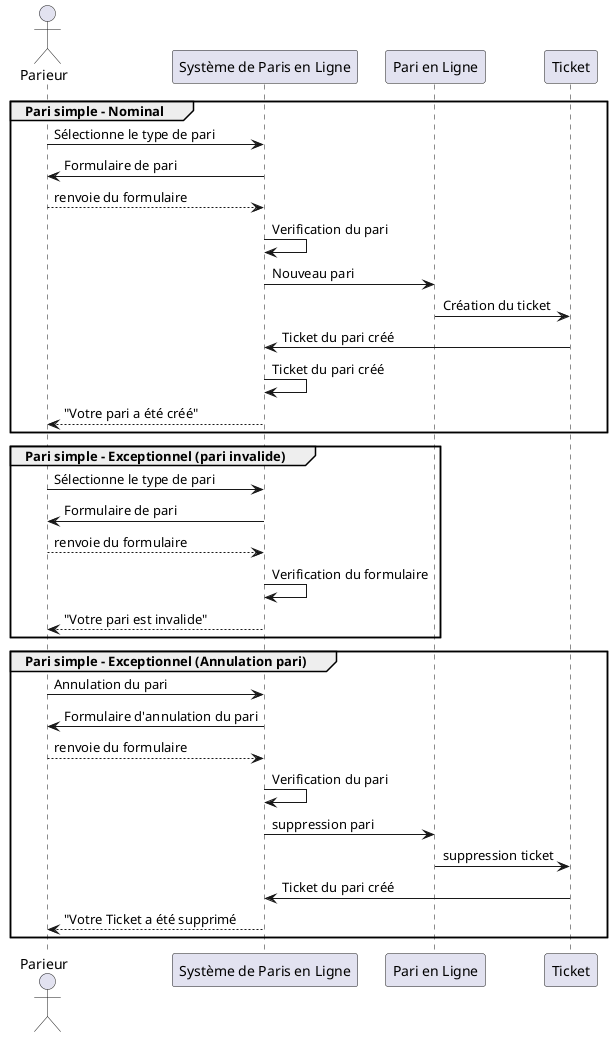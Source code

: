 
@startuml
actor Parieur

participant "Système de Paris en Ligne" as System
participant "Pari en Ligne" as Pari
participant "Ticket" as Ticket

group Pari simple - Nominal
Parieur -> System: Sélectionne le type de pari
System -> Parieur: Formulaire de pari
Parieur --> System: renvoie du formulaire
System -> System: Verification du pari
System -> Pari: Nouveau pari
Pari -> Ticket: Création du ticket
Ticket -> System: Ticket du pari créé
System -> System: Ticket du pari créé
System --> Parieur: "Votre pari a été créé"
end

group Pari simple - Exceptionnel (pari invalide)
Parieur -> System: Sélectionne le type de pari
System -> Parieur: Formulaire de pari
Parieur --> System: renvoie du formulaire
System -> System: Verification du formulaire
System --> Parieur: "Votre pari est invalide"
end

group Pari simple - Exceptionnel (Annulation pari)
Parieur -> System: Annulation du pari
System -> Parieur: Formulaire d'annulation du pari
Parieur --> System: renvoie du formulaire
System -> System: Verification du pari
System -> Pari: suppression pari
Pari -> Ticket:suppression ticket
Ticket -> System: Ticket du pari créé
System --> Parieur: "Votre Ticket a été supprimé
end
@enduml
